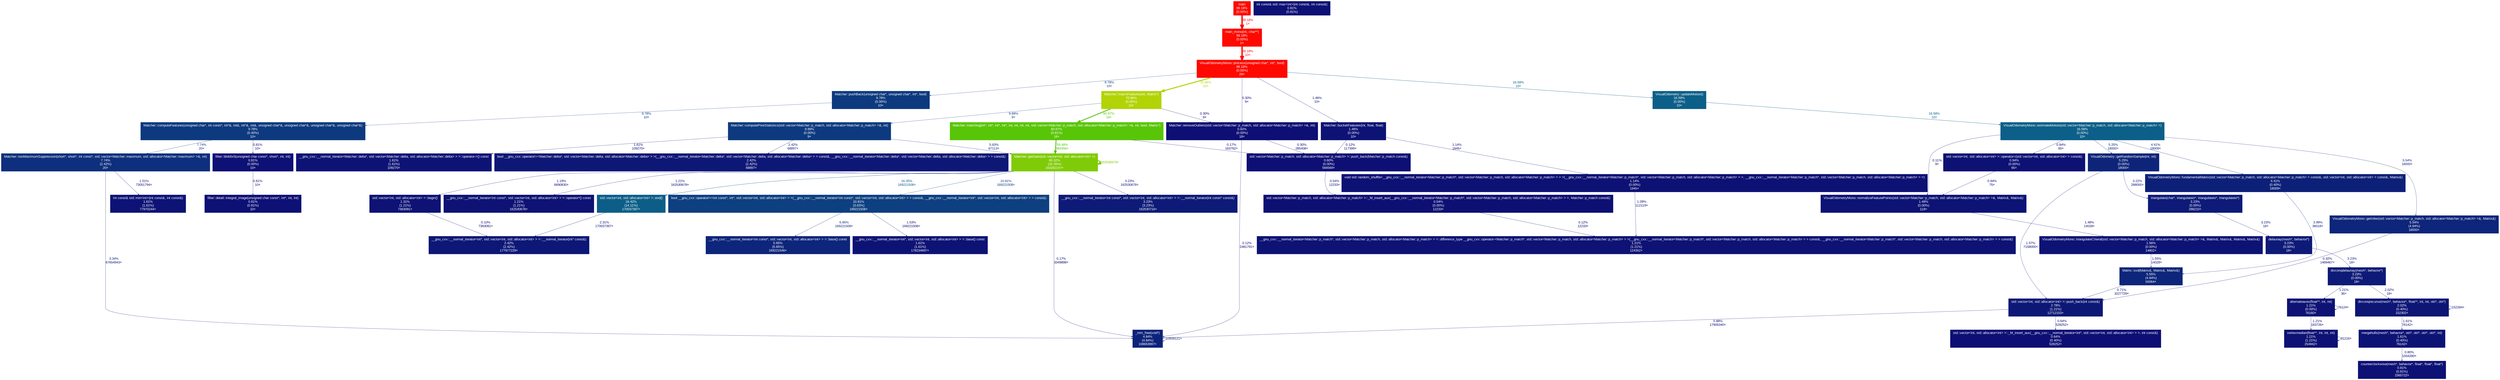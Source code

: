 digraph {
	graph [fontname=Arial, nodesep=0.125, ranksep=0.25];
	node [fontcolor=white, fontname=Arial, height=0, shape=box, style=filled, width=0];
	edge [fontname=Arial];
	1 [color="#fe0800", fontcolor="#ffffff", fontsize="10.00", label="main\n99.18%\n(0.00%)"];
	1 -> 2 [arrowsize="1.00", color="#fe0800", fontcolor="#fe0800", fontsize="10.00", label="99.18%\n1×", labeldistance="3.97", penwidth="3.97"];
	2 [color="#fe0800", fontcolor="#ffffff", fontsize="10.00", label="main_mono(int, char**)\n99.18%\n(0.00%)\n1×"];
	2 -> 4 [arrowsize="1.00", color="#fe0800", fontcolor="#fe0800", fontsize="10.00", label="99.18%\n10×", labeldistance="3.97", penwidth="3.97"];
	4 [color="#fe0800", fontcolor="#ffffff", fontsize="10.00", label="VisualOdometryMono::process(unsigned char*, int*, bool)\n99.18%\n(0.00%)\n29×"];
	4 -> 5 [arrowsize="0.84", color="#b2d306", fontcolor="#b2d306", fontsize="10.00", label="70.86%\n10×", labeldistance="2.83", penwidth="2.83"];
	4 -> 12 [arrowsize="0.35", color="#0d397f", fontcolor="#0d397f", fontsize="10.00", label="9.78%\n10×", labeldistance="0.50", penwidth="0.50"];
	4 -> 35 [arrowsize="0.35", color="#0d1375", fontcolor="#0d1375", fontsize="10.00", label="1.46%\n10×", labeldistance="0.50", penwidth="0.50"];
	4 -> 49 [arrowsize="0.35", color="#0d0e73", fontcolor="#0d0e73", fontsize="10.00", label="0.30%\n9×", labeldistance="0.50", penwidth="0.50"];
	4 -> 97 [arrowsize="0.41", color="#0c5f88", fontcolor="#0c5f88", fontsize="10.00", label="16.59%\n10×", labeldistance="0.66", penwidth="0.66"];
	5 [color="#b2d306", fontcolor="#ffffff", fontsize="10.00", label="Matcher::matchFeatures(int, Matrix*)\n70.86%\n(0.00%)\n10×"];
	5 -> 7 [arrowsize="0.78", color="#59c508", fontcolor="#59c508", fontsize="10.00", label="60.67%\n18×", labeldistance="2.43", penwidth="2.43"];
	5 -> 11 [arrowsize="0.35", color="#0d3a7f", fontcolor="#0d3a7f", fontsize="10.00", label="9.89%\n9×", labeldistance="0.50", penwidth="0.50"];
	5 -> 49 [arrowsize="0.35", color="#0d0e73", fontcolor="#0d0e73", fontsize="10.00", label="0.30%\n9×", labeldistance="0.50", penwidth="0.50"];
	6 [color="#7fcb07", fontcolor="#ffffff", fontsize="10.00", label="Matcher::getGain(std::vector<int, std::allocator<int> >)\n65.32%\n(32.26%)\n163282147×"];
	6 -> 6 [arrowsize="0.81", color="#7fcb07", fontcolor="#7fcb07", fontsize="10.00", label="162530678×", labeldistance="2.61", penwidth="2.61"];
	6 -> 8 [arrowsize="0.40", color="#0c5d88", fontcolor="#0c5d88", fontsize="10.00", label="16.35%\n169221508×", labeldistance="0.65", penwidth="0.65"];
	6 -> 10 [arrowsize="0.35", color="#0d3f81", fontcolor="#0d3f81", fontsize="10.00", label="10.81%\n169221508×", labeldistance="0.50", penwidth="0.50"];
	6 -> 19 [arrowsize="0.35", color="#0d0d73", fontcolor="#0d0d73", fontsize="10.00", label="0.17%\n3349898×", labeldistance="0.50", penwidth="0.50"];
	6 -> 21 [arrowsize="0.35", color="#0d1a77", fontcolor="#0d1a77", fontsize="10.00", label="3.23%\n162530678×", labeldistance="0.50", penwidth="0.50"];
	6 -> 36 [arrowsize="0.35", color="#0d1274", fontcolor="#0d1274", fontsize="10.00", label="1.19%\n6690830×", labeldistance="0.50", penwidth="0.50"];
	6 -> 37 [arrowsize="0.35", color="#0d1274", fontcolor="#0d1274", fontsize="10.00", label="1.21%\n162530678×", labeldistance="0.50", penwidth="0.50"];
	7 [color="#59c508", fontcolor="#ffffff", fontsize="10.00", label="Matcher::matching(int*, int*, int*, int*, int, int, int, int, std::vector<Matcher::p_match, std::allocator<Matcher::p_match> >&, int, bool, Matrix*)\n60.67%\n(0.81%)\n18×"];
	7 -> 6 [arrowsize="0.77", color="#4fc308", fontcolor="#4fc308", fontsize="10.00", label="59.48%\n684356×", labeldistance="2.38", penwidth="2.38"];
	7 -> 48 [arrowsize="0.35", color="#0d0d73", fontcolor="#0d0d73", fontsize="10.00", label="0.17%\n163762×", labeldistance="0.50", penwidth="0.50"];
	8 [color="#0c5e88", fontcolor="#ffffff", fontsize="10.00", label="std::vector<int, std::allocator<int> >::end()\n16.42%\n(14.11%)\n170037397×"];
	8 -> 26 [arrowsize="0.35", color="#0d1676", fontcolor="#0d1676", fontsize="10.00", label="2.31%\n170037397×", labeldistance="0.50", penwidth="0.50"];
	9 [color="#0c5f88", fontcolor="#ffffff", fontsize="10.00", label="VisualOdometryMono::estimateMotion(std::vector<Matcher::p_match, std::allocator<Matcher::p_match> >)\n16.58%\n(0.00%)\n10×"];
	9 -> 17 [arrowsize="0.35", color="#0d257a", fontcolor="#0d257a", fontsize="10.00", label="5.54%\n18000×", labeldistance="0.50", penwidth="0.50"];
	9 -> 18 [arrowsize="0.35", color="#0d2479", fontcolor="#0d2479", fontsize="10.00", label="5.25%\n18000×", labeldistance="0.50", penwidth="0.50"];
	9 -> 20 [arrowsize="0.35", color="#0d2078", fontcolor="#0d2078", fontsize="10.00", label="4.41%\n18009×", labeldistance="0.50", penwidth="0.50"];
	9 -> 34 [arrowsize="0.35", color="#0d0d73", fontcolor="#0d0d73", fontsize="10.00", label="0.11%\n9×", labeldistance="0.50", penwidth="0.50"];
	9 -> 42 [arrowsize="0.35", color="#0d1174", fontcolor="#0d1174", fontsize="10.00", label="0.94%\n65×", labeldistance="0.50", penwidth="0.50"];
	10 [color="#0d3f81", fontcolor="#ffffff", fontsize="10.00", label="bool __gnu_cxx::operator!=<int const*, int*, std::vector<int, std::allocator<int> > >(__gnu_cxx::__normal_iterator<int const*, std::vector<int, std::allocator<int> > > const&, __gnu_cxx::__normal_iterator<int*, std::vector<int, std::allocator<int> > > const&)\n10.81%\n(3.63%)\n169221508×"];
	10 -> 15 [arrowsize="0.35", color="#0d257a", fontcolor="#0d257a", fontsize="10.00", label="5.65%\n169221508×", labeldistance="0.50", penwidth="0.50"];
	10 -> 29 [arrowsize="0.35", color="#0d1375", fontcolor="#0d1375", fontsize="10.00", label="1.53%\n169221508×", labeldistance="0.50", penwidth="0.50"];
	11 [color="#0d3a7f", fontcolor="#ffffff", fontsize="10.00", label="Matcher::computePriorStatistics(std::vector<Matcher::p_match, std::allocator<Matcher::p_match> >&, int)\n9.89%\n(0.00%)\n9×"];
	11 -> 6 [arrowsize="0.35", color="#0d267a", fontcolor="#0d267a", fontsize="10.00", label="5.83%\n67113×", labeldistance="0.50", penwidth="0.50"];
	11 -> 27 [arrowsize="0.35", color="#0d1776", fontcolor="#0d1776", fontsize="10.00", label="2.42%\n68897×", labeldistance="0.50", penwidth="0.50"];
	11 -> 30 [arrowsize="0.35", color="#0d1375", fontcolor="#0d1375", fontsize="10.00", label="1.61%\n109270×", labeldistance="0.50", penwidth="0.50"];
	12 [color="#0d397f", fontcolor="#ffffff", fontsize="10.00", label="Matcher::pushBack(unsigned char*, unsigned char*, int*, bool)\n9.78%\n(0.00%)\n10×"];
	12 -> 13 [arrowsize="0.35", color="#0d397f", fontcolor="#0d397f", fontsize="10.00", label="9.78%\n10×", labeldistance="0.50", penwidth="0.50"];
	13 [color="#0d397f", fontcolor="#ffffff", fontsize="10.00", label="Matcher::computeFeatures(unsigned char*, int const*, int*&, int&, int*&, int&, unsigned char*&, unsigned char*&, unsigned char*&, unsigned char*&)\n9.78%\n(0.40%)\n10×"];
	13 -> 14 [arrowsize="0.35", color="#0d2f7d", fontcolor="#0d2f7d", fontsize="10.00", label="7.74%\n20×", labeldistance="0.50", penwidth="0.50"];
	13 -> 45 [arrowsize="0.35", color="#0d1074", fontcolor="#0d1074", fontsize="10.00", label="0.81%\n10×", labeldistance="0.50", penwidth="0.50"];
	14 [color="#0d2f7d", fontcolor="#ffffff", fontsize="10.00", label="Matcher::nonMaximumSuppression(short*, short*, int const*, std::vector<Matcher::maximum, std::allocator<Matcher::maximum> >&, int)\n7.74%\n(2.42%)\n20×"];
	14 -> 19 [arrowsize="0.35", color="#0d1b77", fontcolor="#0d1b77", fontsize="10.00", label="3.34%\n67654943×", labeldistance="0.50", penwidth="0.50"];
	14 -> 31 [arrowsize="0.35", color="#0d1375", fontcolor="#0d1375", fontsize="10.00", label="1.51%\n73051794×", labeldistance="0.50", penwidth="0.50"];
	15 [color="#0d257a", fontcolor="#ffffff", fontsize="10.00", label="__gnu_cxx::__normal_iterator<int const*, std::vector<int, std::allocator<int> > >::base() const\n5.65%\n(5.65%)\n169221546×"];
	16 [color="#0d257a", fontcolor="#ffffff", fontsize="10.00", label="Matrix::svd(Matrix&, Matrix&, Matrix&)\n5.55%\n(4.84%)\n50064×"];
	16 -> 25 [arrowsize="0.35", color="#0d1074", fontcolor="#0d1074", fontsize="10.00", label="0.71%\n3227729×", labeldistance="0.50", penwidth="0.50"];
	17 [color="#0d257a", fontcolor="#ffffff", fontsize="10.00", label="VisualOdometryMono::getInlier(std::vector<Matcher::p_match, std::allocator<Matcher::p_match> >&, Matrix&)\n5.54%\n(4.84%)\n18000×"];
	17 -> 25 [arrowsize="0.35", color="#0d0e73", fontcolor="#0d0e73", fontsize="10.00", label="0.32%\n1469467×", labeldistance="0.50", penwidth="0.50"];
	18 [color="#0d2479", fontcolor="#ffffff", fontsize="10.00", label="VisualOdometry::getRandomSample(int, int)\n5.25%\n(0.00%)\n18000×"];
	18 -> 22 [arrowsize="0.35", color="#0d1a77", fontcolor="#0d1a77", fontsize="10.00", label="3.22%\n288000×", labeldistance="0.50", penwidth="0.50"];
	18 -> 25 [arrowsize="0.35", color="#0d1375", fontcolor="#0d1375", fontsize="10.00", label="1.57%\n7158000×", labeldistance="0.50", penwidth="0.50"];
	19 [color="#0d2279", fontcolor="#ffffff", fontsize="10.00", label="_mm_free(void*)\n4.84%\n(4.84%)\n108653997×"];
	19 -> 19 [arrowsize="0.35", color="#0d2279", fontcolor="#0d2279", fontsize="10.00", label="10509121×", labeldistance="0.50", penwidth="0.50"];
	20 [color="#0d2078", fontcolor="#ffffff", fontsize="10.00", label="VisualOdometryMono::fundamentalMatrix(std::vector<Matcher::p_match, std::allocator<Matcher::p_match> > const&, std::vector<int, std::allocator<int> > const&, Matrix&)\n4.41%\n(0.40%)\n18009×"];
	20 -> 16 [arrowsize="0.35", color="#0d1e78", fontcolor="#0d1e78", fontsize="10.00", label="3.99%\n36018×", labeldistance="0.50", penwidth="0.50"];
	21 [color="#0d1a77", fontcolor="#ffffff", fontsize="10.00", label="__gnu_cxx::__normal_iterator<int const*, std::vector<int, std::allocator<int> > >::__normal_iterator(int const* const&)\n3.23%\n(3.23%)\n162530716×"];
	22 [color="#0d1a77", fontcolor="#ffffff", fontsize="10.00", label="triangulate(char*, triangulateio*, triangulateio*, triangulateio*)\n3.23%\n(0.00%)\n288210×"];
	22 -> 24 [arrowsize="0.35", color="#0d1a77", fontcolor="#0d1a77", fontsize="10.00", label="3.23%\n18×", labeldistance="0.50", penwidth="0.50"];
	23 [color="#0d1a77", fontcolor="#ffffff", fontsize="10.00", label="divconqdelaunay(mesh*, behavior*)\n3.23%\n(0.00%)\n18×"];
	23 -> 28 [arrowsize="0.35", color="#0d1575", fontcolor="#0d1575", fontsize="10.00", label="2.02%\n18×", labeldistance="0.50", penwidth="0.50"];
	23 -> 40 [arrowsize="0.35", color="#0d1274", fontcolor="#0d1274", fontsize="10.00", label="1.21%\n36×", labeldistance="0.50", penwidth="0.50"];
	24 [color="#0d1a77", fontcolor="#ffffff", fontsize="10.00", label="delaunay(mesh*, behavior*)\n3.23%\n(0.00%)\n18×"];
	24 -> 23 [arrowsize="0.35", color="#0d1a77", fontcolor="#0d1a77", fontsize="10.00", label="3.23%\n18×", labeldistance="0.50", penwidth="0.50"];
	25 [color="#0d1876", fontcolor="#ffffff", fontsize="10.00", label="std::vector<int, std::allocator<int> >::push_back(int const&)\n2.78%\n(1.21%)\n12712153×"];
	25 -> 19 [arrowsize="0.35", color="#0d1074", fontcolor="#0d1074", fontsize="10.00", label="0.88%\n17905340×", labeldistance="0.50", penwidth="0.50"];
	25 -> 47 [arrowsize="0.35", color="#0d0f74", fontcolor="#0d0f74", fontsize="10.00", label="0.64%\n528252×", labeldistance="0.50", penwidth="0.50"];
	26 [color="#0d1776", fontcolor="#ffffff", fontsize="10.00", label="__gnu_cxx::__normal_iterator<int*, std::vector<int, std::allocator<int> > >::__normal_iterator(int* const&)\n2.42%\n(2.42%)\n177977229×"];
	27 [color="#0d1776", fontcolor="#ffffff", fontsize="10.00", label="bool __gnu_cxx::operator!=<Matcher::delta*, std::vector<Matcher::delta, std::allocator<Matcher::delta> > >(__gnu_cxx::__normal_iterator<Matcher::delta*, std::vector<Matcher::delta, std::allocator<Matcher::delta> > > const&, __gnu_cxx::__normal_iterator<Matcher::delta*, std::vector<Matcher::delta, std::allocator<Matcher::delta> > > const&)\n2.42%\n(2.42%)\n68897×"];
	28 [color="#0d1575", fontcolor="#ffffff", fontsize="10.00", label="divconqrecurse(mesh*, behavior*, float**, int, int, otri*, otri*)\n2.02%\n(0.40%)\n152302×"];
	28 -> 28 [arrowsize="0.35", color="#0d1575", fontcolor="#0d1575", fontsize="10.00", label="152284×", labeldistance="0.50", penwidth="0.50"];
	28 -> 32 [arrowsize="0.35", color="#0d1375", fontcolor="#0d1375", fontsize="10.00", label="1.61%\n76142×", labeldistance="0.50", penwidth="0.50"];
	29 [color="#0d1375", fontcolor="#ffffff", fontsize="10.00", label="__gnu_cxx::__normal_iterator<int*, std::vector<int, std::allocator<int> > >::base() const\n1.61%\n(1.61%)\n178234697×"];
	30 [color="#0d1375", fontcolor="#ffffff", fontsize="10.00", label="__gnu_cxx::__normal_iterator<Matcher::delta*, std::vector<Matcher::delta, std::allocator<Matcher::delta> > >::operator->() const\n1.61%\n(1.61%)\n109270×"];
	31 [color="#0d1375", fontcolor="#ffffff", fontsize="10.00", label="int const& std::min<int>(int const&, int const&)\n1.61%\n(1.61%)\n77970244×"];
	32 [color="#0d1375", fontcolor="#ffffff", fontsize="10.00", label="mergehulls(mesh*, behavior*, otri*, otri*, otri*, otri*, int)\n1.61%\n(0.40%)\n76142×"];
	32 -> 43 [arrowsize="0.35", color="#0d1074", fontcolor="#0d1074", fontsize="10.00", label="0.80%\n1554280×", labeldistance="0.50", penwidth="0.50"];
	33 [color="#0d1375", fontcolor="#ffffff", fontsize="10.00", label="VisualOdometryMono::triangulateChieral(std::vector<Matcher::p_match, std::allocator<Matcher::p_match> >&, Matrix&, Matrix&, Matrix&, Matrix&)\n1.56%\n(0.00%)\n14802×"];
	33 -> 16 [arrowsize="0.35", color="#0d1375", fontcolor="#0d1375", fontsize="10.00", label="1.55%\n14028×", labeldistance="0.50", penwidth="0.50"];
	34 [color="#0d1375", fontcolor="#ffffff", fontsize="10.00", label="VisualOdometryMono::normalizeFeaturePoints(std::vector<Matcher::p_match, std::allocator<Matcher::p_match> >&, Matrix&, Matrix&)\n1.49%\n(0.00%)\n118×"];
	34 -> 33 [arrowsize="0.35", color="#0d1375", fontcolor="#0d1375", fontsize="10.00", label="1.48%\n14028×", labeldistance="0.50", penwidth="0.50"];
	35 [color="#0d1375", fontcolor="#ffffff", fontsize="10.00", label="Matcher::bucketFeatures(int, float, float)\n1.46%\n(0.00%)\n10×"];
	35 -> 41 [arrowsize="0.35", color="#0d1174", fontcolor="#0d1174", fontsize="10.00", label="1.14%\n1945×", labeldistance="0.50", penwidth="0.50"];
	35 -> 48 [arrowsize="0.35", color="#0d0d73", fontcolor="#0d0d73", fontsize="10.00", label="0.12%\n117399×", labeldistance="0.50", penwidth="0.50"];
	36 [color="#0d1274", fontcolor="#ffffff", fontsize="10.00", label="std::vector<int, std::allocator<int> >::begin()\n1.31%\n(1.21%)\n7363091×"];
	36 -> 26 [arrowsize="0.35", color="#0d0d73", fontcolor="#0d0d73", fontsize="10.00", label="0.10%\n7363091×", labeldistance="0.50", penwidth="0.50"];
	37 [color="#0d1274", fontcolor="#ffffff", fontsize="10.00", label="__gnu_cxx::__normal_iterator<int const*, std::vector<int, std::allocator<int> > >::operator*() const\n1.21%\n(1.21%)\n162530678×"];
	38 [color="#0d1274", fontcolor="#ffffff", fontsize="10.00", label="vertexmedian(float**, int, int, int)\n1.21%\n(1.21%)\n254942×"];
	38 -> 38 [arrowsize="0.35", color="#0d1274", fontcolor="#0d1274", fontsize="10.00", label="91216×", labeldistance="0.50", penwidth="0.50"];
	39 [color="#0d1274", fontcolor="#ffffff", fontsize="10.00", label="__gnu_cxx::__normal_iterator<Matcher::p_match*, std::vector<Matcher::p_match, std::allocator<Matcher::p_match> > >::difference_type __gnu_cxx::operator-<Matcher::p_match*, std::vector<Matcher::p_match, std::allocator<Matcher::p_match> > >(__gnu_cxx::__normal_iterator<Matcher::p_match*, std::vector<Matcher::p_match, std::allocator<Matcher::p_match> > > const&, __gnu_cxx::__normal_iterator<Matcher::p_match*, std::vector<Matcher::p_match, std::allocator<Matcher::p_match> > > const&)\n1.21%\n(1.21%)\n124352×"];
	40 [color="#0d1274", fontcolor="#ffffff", fontsize="10.00", label="alternateaxes(float**, int, int)\n1.21%\n(0.00%)\n76160×"];
	40 -> 38 [arrowsize="0.35", color="#0d1274", fontcolor="#0d1274", fontsize="10.00", label="1.21%\n163726×", labeldistance="0.50", penwidth="0.50"];
	40 -> 40 [arrowsize="0.35", color="#0d1274", fontcolor="#0d1274", fontsize="10.00", label="76124×", labeldistance="0.50", penwidth="0.50"];
	41 [color="#0d1174", fontcolor="#ffffff", fontsize="10.00", label="void std::random_shuffle<__gnu_cxx::__normal_iterator<Matcher::p_match*, std::vector<Matcher::p_match, std::allocator<Matcher::p_match> > > >(__gnu_cxx::__normal_iterator<Matcher::p_match*, std::vector<Matcher::p_match, std::allocator<Matcher::p_match> > >, __gnu_cxx::__normal_iterator<Matcher::p_match*, std::vector<Matcher::p_match, std::allocator<Matcher::p_match> > >)\n1.14%\n(0.00%)\n1945×"];
	41 -> 39 [arrowsize="0.35", color="#0d1174", fontcolor="#0d1174", fontsize="10.00", label="1.09%\n112119×", labeldistance="0.50", penwidth="0.50"];
	42 [color="#0d1174", fontcolor="#ffffff", fontsize="10.00", label="std::vector<int, std::allocator<int> >::operator=(std::vector<int, std::allocator<int> > const&)\n0.94%\n(0.00%)\n65×"];
	42 -> 34 [arrowsize="0.35", color="#0d1174", fontcolor="#0d1174", fontsize="10.00", label="0.94%\n75×", labeldistance="0.50", penwidth="0.50"];
	43 [color="#0d1074", fontcolor="#ffffff", fontsize="10.00", label="counterclockwise(mesh*, behavior*, float*, float*, float*)\n0.81%\n(0.81%)\n1565722×"];
	44 [color="#0d1074", fontcolor="#ffffff", fontsize="10.00", label="filter::detail::integral_image(unsigned char const*, int*, int, int)\n0.81%\n(0.81%)\n10×"];
	45 [color="#0d1074", fontcolor="#ffffff", fontsize="10.00", label="filter::blob5x5(unsigned char const*, short*, int, int)\n0.81%\n(0.00%)\n10×"];
	45 -> 44 [arrowsize="0.35", color="#0d1074", fontcolor="#0d1074", fontsize="10.00", label="0.81%\n10×", labeldistance="0.50", penwidth="0.50"];
	46 [color="#0d1074", fontcolor="#ffffff", fontsize="10.00", label="int const& std::max<int>(int const&, int const&)\n0.81%\n(0.81%)"];
	47 [color="#0d0f74", fontcolor="#ffffff", fontsize="10.00", label="std::vector<int, std::allocator<int> >::_M_insert_aux(__gnu_cxx::__normal_iterator<int*, std::vector<int, std::allocator<int> > >, int const&)\n0.64%\n(0.40%)\n528252×"];
	48 [color="#0d0f74", fontcolor="#ffffff", fontsize="10.00", label="std::vector<Matcher::p_match, std::allocator<Matcher::p_match> >::push_back(Matcher::p_match const&)\n0.60%\n(0.00%)\n566569×"];
	48 -> 50 [arrowsize="0.35", color="#0d0f73", fontcolor="#0d0f73", fontsize="10.00", label="0.54%\n12233×", labeldistance="0.50", penwidth="0.50"];
	49 [color="#0d0f74", fontcolor="#ffffff", fontsize="10.00", label="Matcher::removeOutliers(std::vector<Matcher::p_match, std::allocator<Matcher::p_match> >&, int)\n0.60%\n(0.00%)\n18×"];
	49 -> 19 [arrowsize="0.35", color="#0d0d73", fontcolor="#0d0d73", fontsize="10.00", label="0.12%\n2481791×", labeldistance="0.50", penwidth="0.50"];
	49 -> 48 [arrowsize="0.35", color="#0d0e73", fontcolor="#0d0e73", fontsize="10.00", label="0.30%\n285408×", labeldistance="0.50", penwidth="0.50"];
	50 [color="#0d0f73", fontcolor="#ffffff", fontsize="10.00", label="std::vector<Matcher::p_match, std::allocator<Matcher::p_match> >::_M_insert_aux(__gnu_cxx::__normal_iterator<Matcher::p_match*, std::vector<Matcher::p_match, std::allocator<Matcher::p_match> > >, Matcher::p_match const&)\n0.54%\n(0.00%)\n12233×"];
	50 -> 39 [arrowsize="0.35", color="#0d0d73", fontcolor="#0d0d73", fontsize="10.00", label="0.12%\n12233×", labeldistance="0.50", penwidth="0.50"];
	97 [color="#0c5f88", fontcolor="#ffffff", fontsize="10.00", label="VisualOdometry::updateMotion()\n16.59%\n(0.00%)\n10×"];
	97 -> 9 [arrowsize="0.41", color="#0c5f88", fontcolor="#0c5f88", fontsize="10.00", label="16.58%\n10×", labeldistance="0.66", penwidth="0.66"];
}
